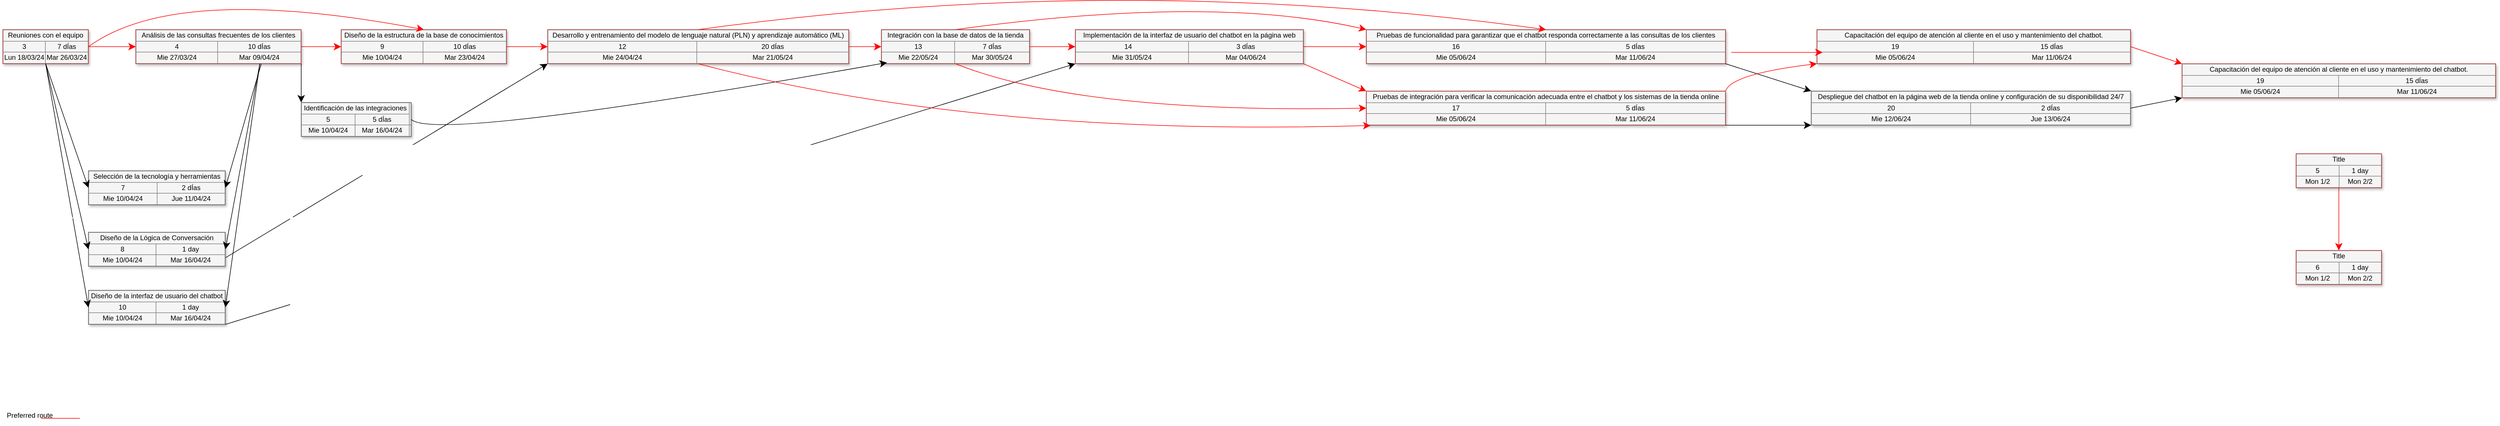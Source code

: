 <mxfile version="24.3.1" type="github">
  <diagram name="Page-1" id="9c096ad6-e400-ecc8-3e38-643d2caac077">
    <mxGraphModel dx="1323" dy="1865" grid="1" gridSize="10" guides="1" tooltips="1" connect="1" arrows="1" fold="1" page="1" pageScale="1.5" pageWidth="1169" pageHeight="826" background="none" math="0" shadow="0">
      <root>
        <mxCell id="0" style=";html=1;" />
        <mxCell id="1" style=";html=1;" parent="0" />
        <mxCell id="3cfceab9cabfe5b9-26" style="edgeStyle=none;curved=1;html=1;startSize=10;endArrow=classic;endFill=1;endSize=10;strokeColor=#FF0000;strokeWidth=1;fontSize=12;" parent="1" source="30e23a8a0b95c500-1" target="3cfceab9cabfe5b9-10" edge="1">
          <mxGeometry relative="1" as="geometry" />
        </mxCell>
        <mxCell id="30e23a8a0b95c500-1" value="&lt;table style=&quot;width: 100% ; height: 100% ; border-collapse: collapse&quot; width=&quot;100%&quot; border=&quot;1&quot;&gt;&lt;tbody&gt;&lt;tr&gt;&lt;td colspan=&quot;2&quot; align=&quot;center&quot;&gt;Reuniones con el equipo&lt;/td&gt;&lt;/tr&gt;&lt;tr&gt;&lt;td align=&quot;center&quot;&gt;3&lt;br&gt;&lt;/td&gt;&lt;td align=&quot;center&quot;&gt;&lt;font style=&quot;font-size: 12px;&quot;&gt;7 &lt;/font&gt;&lt;font style=&quot;font-size: 12px&quot;&gt;dÍas&lt;/font&gt;&lt;/td&gt;&lt;/tr&gt;&lt;tr&gt;&lt;td align=&quot;center&quot;&gt;&lt;font style=&quot;font-size: 12px;&quot;&gt;Lun 18/03/24&lt;br&gt;&lt;/font&gt;&lt;/td&gt;&lt;td align=&quot;center&quot;&gt;&lt;font style=&quot;font-size: 12px;&quot;&gt;Mar &lt;/font&gt;&lt;font style=&quot;font-size: 12px;&quot;&gt;26/03/24&lt;/font&gt;&lt;/td&gt;&lt;/tr&gt;&lt;/tbody&gt;&lt;/table&gt;" style="text;html=1;strokeColor=#FF0000;fillColor=#f5f5f5;overflow=fill;rounded=0;shadow=1;fontSize=12;align=center;" parent="1" vertex="1">
          <mxGeometry x="20" y="92" width="150" height="60" as="geometry" />
        </mxCell>
        <mxCell id="3cfceab9cabfe5b9-24" style="edgeStyle=none;curved=1;html=1;startSize=10;endArrow=classic;endFill=1;endSize=10;strokeColor=#FF0000;strokeWidth=1;fontSize=12;exitX=1;exitY=1;exitDx=0;exitDy=0;entryX=0;entryY=0;entryDx=0;entryDy=0;" parent="1" source="3cfceab9cabfe5b9-13" target="3cfceab9cabfe5b9-6" edge="1">
          <mxGeometry relative="1" as="geometry" />
        </mxCell>
        <mxCell id="3cfceab9cabfe5b9-6" value="&lt;table style=&quot;width: 100% ; height: 100% ; border-collapse: collapse&quot; width=&quot;100%&quot; border=&quot;1&quot;&gt;&lt;tbody&gt;&lt;tr&gt;&lt;td colspan=&quot;2&quot; align=&quot;center&quot;&gt;&lt;font style=&quot;font-size: 12px&quot;&gt;Pruebas de integración para verificar la comunicación adecuada entre el chatbot y los sistemas de la tienda online&lt;/font&gt;&lt;/td&gt;&lt;/tr&gt;&lt;tr&gt;&lt;td align=&quot;center&quot;&gt;17&lt;br&gt;&lt;/td&gt;&lt;td align=&quot;center&quot;&gt;&lt;font style=&quot;font-size: 12px&quot;&gt;5 &lt;/font&gt;&lt;font style=&quot;font-size: 12px&quot;&gt;dÍas&lt;/font&gt;&lt;/td&gt;&lt;/tr&gt;&lt;tr&gt;&lt;td align=&quot;center&quot;&gt;&lt;font style=&quot;font-size: 12px&quot;&gt;Mie&lt;/font&gt;&lt;font style=&quot;font-size: 12px&quot;&gt; 05/06/24&lt;/font&gt;&lt;/td&gt;&lt;td align=&quot;center&quot;&gt;&lt;font style=&quot;font-size: 12px&quot;&gt;Mar&lt;/font&gt;&lt;font style=&quot;font-size: 12px&quot;&gt; 11/06/24&lt;/font&gt;&lt;/td&gt;&lt;/tr&gt;&lt;/tbody&gt;&lt;/table&gt;" style="text;html=1;strokeColor=#FF0000;fillColor=#f5f5f5;overflow=fill;rounded=0;shadow=1;fontSize=12;align=center;" parent="1" vertex="1">
          <mxGeometry x="2410" y="200" width="630" height="60" as="geometry" />
        </mxCell>
        <mxCell id="3cfceab9cabfe5b9-7" value="&lt;table style=&quot;width: 100% ; height: 100% ; border-collapse: collapse&quot; width=&quot;100%&quot; border=&quot;1&quot;&gt;&lt;tbody&gt;&lt;tr&gt;&lt;td colspan=&quot;2&quot; align=&quot;center&quot;&gt;Identificación de las integraciones&lt;/td&gt;&lt;/tr&gt;&lt;tr&gt;&lt;td align=&quot;center&quot;&gt;5&lt;/td&gt;&lt;td align=&quot;center&quot;&gt;&lt;font style=&quot;font-size: 12px&quot;&gt;5 &lt;/font&gt;&lt;font style=&quot;font-size: 12px&quot;&gt;dÍas&lt;/font&gt;&lt;/td&gt;&lt;/tr&gt;&lt;tr&gt;&lt;td align=&quot;center&quot;&gt;&lt;font style=&quot;font-size: 12px&quot;&gt;Mie 10/04/24&lt;/font&gt;&lt;/td&gt;&lt;td align=&quot;center&quot;&gt;&lt;font style=&quot;font-size: 12px&quot;&gt;Mar 16/04/24&lt;/font&gt;&lt;/td&gt;&lt;td align=&quot;center&quot;&gt;&lt;br&gt;&lt;/td&gt;&lt;/tr&gt;&lt;/tbody&gt;&lt;/table&gt;" style="text;html=1;strokeColor=#666666;fillColor=#f5f5f5;overflow=fill;rounded=0;shadow=1;fontSize=12;align=center;" parent="1" vertex="1">
          <mxGeometry x="543" y="220" width="193" height="60" as="geometry" />
        </mxCell>
        <mxCell id="3cfceab9cabfe5b9-30" style="edgeStyle=none;curved=1;html=1;startSize=10;endArrow=classic;endFill=1;endSize=10;strokeColor=#FF0000;strokeWidth=1;fontSize=12;" parent="1" source="3cfceab9cabfe5b9-8" target="3cfceab9cabfe5b9-18" edge="1">
          <mxGeometry relative="1" as="geometry" />
        </mxCell>
        <mxCell id="3cfceab9cabfe5b9-8" value="&lt;table style=&quot;width: 100% ; height: 100% ; border-collapse: collapse&quot; width=&quot;100%&quot; border=&quot;1&quot;&gt;&lt;tbody&gt;&lt;tr&gt;&lt;td colspan=&quot;2&quot; align=&quot;center&quot;&gt;Diseño de la estructura de la base de conocimientos&lt;br&gt;&lt;/td&gt;&lt;/tr&gt;&lt;tr&gt;&lt;td align=&quot;center&quot;&gt;9&lt;br&gt;&lt;/td&gt;&lt;td align=&quot;center&quot;&gt;&lt;font style=&quot;font-size: 12px&quot;&gt;10 &lt;/font&gt;&lt;font style=&quot;font-size: 12px&quot;&gt;dÍas&lt;/font&gt;&lt;/td&gt;&lt;/tr&gt;&lt;tr&gt;&lt;td align=&quot;center&quot;&gt;&lt;font style=&quot;font-size: 12px&quot;&gt;Mie 10/04/24&lt;/font&gt;&lt;/td&gt;&lt;td align=&quot;center&quot;&gt;&lt;font style=&quot;font-size: 12px&quot;&gt;Mar 23/04/24&lt;/font&gt;&lt;/td&gt;&lt;/tr&gt;&lt;/tbody&gt;&lt;/table&gt;" style="text;html=1;strokeColor=#FF0000;fillColor=#f5f5f5;overflow=fill;rounded=0;shadow=1;fontSize=12;align=center;" parent="1" vertex="1">
          <mxGeometry x="613" y="92" width="290" height="60" as="geometry" />
        </mxCell>
        <mxCell id="3cfceab9cabfe5b9-23" style="edgeStyle=none;curved=1;html=1;startSize=10;endArrow=classic;endFill=1;endSize=10;strokeColor=#FF0000;strokeWidth=1;fontSize=12;exitX=1;exitY=0.5;exitDx=0;exitDy=0;entryX=0;entryY=0.5;entryDx=0;entryDy=0;" parent="1" source="3cfceab9cabfe5b9-18" target="3cfceab9cabfe5b9-9" edge="1">
          <mxGeometry relative="1" as="geometry" />
        </mxCell>
        <mxCell id="3cfceab9cabfe5b9-9" value="&lt;table style=&quot;width: 100% ; height: 100% ; border-collapse: collapse&quot; width=&quot;100%&quot; border=&quot;1&quot;&gt;&lt;tbody&gt;&lt;tr&gt;&lt;td colspan=&quot;2&quot; align=&quot;center&quot;&gt;Integración con la base de datos de la tienda&lt;/td&gt;&lt;/tr&gt;&lt;tr&gt;&lt;td align=&quot;center&quot;&gt;13&lt;/td&gt;&lt;td align=&quot;center&quot;&gt;&lt;font style=&quot;font-size: 12px&quot;&gt;7 &lt;/font&gt;&lt;font style=&quot;font-size: 12px&quot;&gt;dÍas&lt;/font&gt;&lt;/td&gt;&lt;/tr&gt;&lt;tr&gt;&lt;td align=&quot;center&quot;&gt;&lt;font style=&quot;font-size: 12px&quot;&gt;Mie&lt;/font&gt;&lt;font style=&quot;font-size: 12px&quot;&gt; 22/05/24&lt;/font&gt;&lt;/td&gt;&lt;td align=&quot;center&quot;&gt;&lt;font style=&quot;font-size: 12px&quot;&gt;Mar&lt;/font&gt;&lt;font style=&quot;font-size: 12px&quot;&gt; 30/05/24&lt;/font&gt;&lt;/td&gt;&lt;/tr&gt;&lt;/tbody&gt;&lt;/table&gt;" style="text;html=1;strokeColor=#FF0000;fillColor=#f5f5f5;overflow=fill;rounded=0;shadow=1;fontSize=12;align=center;" parent="1" vertex="1">
          <mxGeometry x="1560" y="92" width="260" height="60" as="geometry" />
        </mxCell>
        <mxCell id="3cfceab9cabfe5b9-27" style="edgeStyle=none;curved=1;html=1;startSize=10;endArrow=classic;endFill=1;endSize=10;strokeColor=#FF0000;strokeWidth=1;fontSize=12;exitX=1;exitY=0.5;exitDx=0;exitDy=0;entryX=0.5;entryY=0;entryDx=0;entryDy=0;" parent="1" source="30e23a8a0b95c500-1" target="3cfceab9cabfe5b9-8" edge="1">
          <mxGeometry relative="1" as="geometry">
            <mxPoint x="167" y="80" as="sourcePoint" />
            <mxPoint x="730" y="50" as="targetPoint" />
            <Array as="points">
              <mxPoint x="323" y="10" />
            </Array>
          </mxGeometry>
        </mxCell>
        <mxCell id="3cfceab9cabfe5b9-29" style="edgeStyle=none;curved=1;html=1;startSize=10;endArrow=classic;endFill=1;endSize=10;strokeColor=#FF0000;strokeWidth=1;fontSize=12;" parent="1" source="3cfceab9cabfe5b9-10" target="3cfceab9cabfe5b9-8" edge="1">
          <mxGeometry relative="1" as="geometry" />
        </mxCell>
        <mxCell id="3cfceab9cabfe5b9-10" value="&lt;table style=&quot;width: 100% ; height: 100% ; border-collapse: collapse&quot; width=&quot;100%&quot; border=&quot;1&quot;&gt;&lt;tbody&gt;&lt;tr&gt;&lt;td colspan=&quot;2&quot; align=&quot;center&quot;&gt;Análisis de las consultas frecuentes de los clientes&lt;br&gt;&lt;/td&gt;&lt;/tr&gt;&lt;tr&gt;&lt;td align=&quot;center&quot;&gt;4&lt;br&gt;&lt;/td&gt;&lt;td align=&quot;center&quot;&gt;&lt;font style=&quot;font-size: 12px&quot;&gt;10 dÍas&lt;/font&gt;&lt;/td&gt;&lt;/tr&gt;&lt;tr&gt;&lt;td align=&quot;center&quot;&gt;&lt;font style=&quot;font-size: 12px&quot;&gt;Mie 27/03/24&lt;/font&gt;&lt;/td&gt;&lt;td align=&quot;center&quot;&gt;&lt;font style=&quot;font-size: 12px&quot;&gt;Mar 09/04/24&lt;br&gt;&lt;/font&gt;&lt;/td&gt;&lt;/tr&gt;&lt;/tbody&gt;&lt;/table&gt;" style="text;html=1;strokeColor=#FF0000;fillColor=#f5f5f5;overflow=fill;rounded=0;shadow=1;fontSize=12;align=center;" parent="1" vertex="1">
          <mxGeometry x="253" y="92" width="290" height="60" as="geometry" />
        </mxCell>
        <mxCell id="3cfceab9cabfe5b9-11" value="&lt;table style=&quot;width: 100% ; height: 100% ; border-collapse: collapse&quot; width=&quot;100%&quot; border=&quot;1&quot;&gt;&lt;tbody&gt;&lt;tr&gt;&lt;td colspan=&quot;2&quot; align=&quot;center&quot;&gt;&lt;font style=&quot;font-size: 12px&quot;&gt;Selección de la tecnología y herramientas&lt;/font&gt;&lt;/td&gt;&lt;/tr&gt;&lt;tr&gt;&lt;td align=&quot;center&quot;&gt;7&lt;br&gt;&lt;/td&gt;&lt;td align=&quot;center&quot;&gt;&lt;font style=&quot;font-size: 12px&quot;&gt;2 &lt;/font&gt;&lt;font style=&quot;font-size: 12px&quot;&gt;dÍas&lt;/font&gt;&lt;/td&gt;&lt;/tr&gt;&lt;tr&gt;&lt;td align=&quot;center&quot;&gt;&lt;font style=&quot;font-size: 12px&quot;&gt;Mie 10/04/24&lt;/font&gt;&lt;/td&gt;&lt;td align=&quot;center&quot;&gt;&lt;font style=&quot;font-size: 12px&quot;&gt;Jue 11/04/24&lt;/font&gt;&lt;/td&gt;&lt;/tr&gt;&lt;/tbody&gt;&lt;/table&gt;" style="text;html=1;strokeColor=#666666;fillColor=#f5f5f5;overflow=fill;rounded=0;shadow=1;fontSize=12;align=center;" parent="1" vertex="1">
          <mxGeometry x="170" y="340" width="240" height="60" as="geometry" />
        </mxCell>
        <mxCell id="3cfceab9cabfe5b9-28" style="edgeStyle=none;curved=1;html=1;startSize=10;endArrow=classic;endFill=1;endSize=10;strokeColor=#FF0000;strokeWidth=1;fontSize=12;exitX=1;exitY=0.5;exitDx=0;exitDy=0;entryX=0;entryY=0.5;entryDx=0;entryDy=0;" parent="1" source="3cfceab9cabfe5b9-13" target="3cfceab9cabfe5b9-12" edge="1">
          <mxGeometry relative="1" as="geometry" />
        </mxCell>
        <mxCell id="3cfceab9cabfe5b9-12" value="&lt;table style=&quot;width: 100% ; height: 100% ; border-collapse: collapse&quot; width=&quot;100%&quot; border=&quot;1&quot;&gt;&lt;tbody&gt;&lt;tr&gt;&lt;td colspan=&quot;2&quot; align=&quot;center&quot;&gt;&lt;font style=&quot;font-size: 12px;&quot;&gt;Pruebas de funcionalidad para garantizar que el chatbot responda correctamente a las consultas de los clientes&lt;/font&gt;&lt;/td&gt;&lt;/tr&gt;&lt;tr&gt;&lt;td align=&quot;center&quot;&gt;&lt;font style=&quot;font-size: 12px;&quot;&gt;16&lt;/font&gt;&lt;/td&gt;&lt;td align=&quot;center&quot;&gt;&lt;font style=&quot;font-size: 12px&quot;&gt;5 &lt;/font&gt;&lt;font style=&quot;font-size: 12px&quot;&gt;dÍas&lt;/font&gt;&lt;/td&gt;&lt;/tr&gt;&lt;tr&gt;&lt;td align=&quot;center&quot;&gt;&lt;font style=&quot;font-size: 12px&quot;&gt;Mie&lt;/font&gt;&lt;font style=&quot;font-size: 12px&quot;&gt; 05/06/24&lt;/font&gt;&lt;/td&gt;&lt;td align=&quot;center&quot;&gt;&lt;font style=&quot;font-size: 12px&quot;&gt;Mar&lt;/font&gt;&lt;font style=&quot;font-size: 12px&quot;&gt; 11/06/24&lt;/font&gt;&lt;/td&gt;&lt;/tr&gt;&lt;/tbody&gt;&lt;/table&gt;" style="text;html=1;strokeColor=#FF0000;fillColor=#f5f5f5;overflow=fill;rounded=0;shadow=1;fontSize=12;align=center;" parent="1" vertex="1">
          <mxGeometry x="2410" y="92" width="630" height="60" as="geometry" />
        </mxCell>
        <mxCell id="3cfceab9cabfe5b9-44" style="edgeStyle=none;curved=1;html=1;startSize=10;endArrow=classic;endFill=1;endSize=10;strokeColor=#FF0000;strokeWidth=1;fontSize=12;exitX=1;exitY=0.5;exitDx=0;exitDy=0;entryX=0;entryY=0.5;entryDx=0;entryDy=0;" parent="1" source="3cfceab9cabfe5b9-9" target="3cfceab9cabfe5b9-13" edge="1">
          <mxGeometry relative="1" as="geometry" />
        </mxCell>
        <mxCell id="3cfceab9cabfe5b9-13" value="&lt;table style=&quot;width: 100% ; height: 100% ; border-collapse: collapse&quot; width=&quot;100%&quot; border=&quot;1&quot;&gt;&lt;tbody&gt;&lt;tr&gt;&lt;td colspan=&quot;2&quot; align=&quot;center&quot;&gt;Implementación de la interfaz de usuario del chatbot en la página web &lt;br&gt;&lt;/td&gt;&lt;/tr&gt;&lt;tr&gt;&lt;td align=&quot;center&quot;&gt;14&lt;span style=&quot;white-space: pre;&quot;&gt;&#x9;&lt;/span&gt;&lt;/td&gt;&lt;td align=&quot;center&quot;&gt;&lt;font style=&quot;font-size: 12px&quot;&gt;3 &lt;/font&gt;&lt;font style=&quot;font-size: 12px&quot;&gt;dÍas&lt;/font&gt;&lt;/td&gt;&lt;/tr&gt;&lt;tr&gt;&lt;td align=&quot;center&quot;&gt;&lt;font style=&quot;font-size: 12px&quot;&gt;Mie&lt;/font&gt;&lt;font style=&quot;font-size: 12px&quot;&gt; 31/05/24&lt;/font&gt;&lt;/td&gt;&lt;td align=&quot;center&quot;&gt;&lt;font style=&quot;font-size: 12px&quot;&gt;Mar&lt;/font&gt;&lt;font style=&quot;font-size: 12px&quot;&gt; 04/06/24&lt;/font&gt;&lt;/td&gt;&lt;/tr&gt;&lt;/tbody&gt;&lt;/table&gt;" style="text;html=1;strokeColor=#FF0000;fillColor=#f5f5f5;overflow=fill;rounded=0;shadow=1;fontSize=12;align=center;" parent="1" vertex="1">
          <mxGeometry x="1900" y="92" width="400" height="60" as="geometry" />
        </mxCell>
        <mxCell id="3cfceab9cabfe5b9-14" value="&lt;table border=&quot;1&quot; width=&quot;100%&quot; style=&quot;width: 100% ; height: 100% ; border-collapse: collapse&quot;&gt;&lt;tbody&gt;&lt;tr&gt;&lt;td colspan=&quot;2&quot; align=&quot;center&quot;&gt;&lt;font style=&quot;font-size: 12px&quot;&gt;Title&lt;/font&gt;&lt;/td&gt;&lt;/tr&gt;&lt;tr&gt;&lt;td align=&quot;center&quot;&gt;6&lt;/td&gt;&lt;td align=&quot;center&quot;&gt;&lt;font style=&quot;font-size: 12px&quot;&gt;1 day&lt;/font&gt;&lt;/td&gt;&lt;/tr&gt;&lt;tr&gt;&lt;td align=&quot;center&quot;&gt;&lt;font style=&quot;font-size: 12px&quot;&gt;Mon 1/2&lt;/font&gt;&lt;/td&gt;&lt;td align=&quot;center&quot;&gt;&lt;font style=&quot;font-size: 12px&quot;&gt;Mon 2/2&lt;/font&gt;&lt;/td&gt;&lt;/tr&gt;&lt;/tbody&gt;&lt;/table&gt;" style="text;html=1;strokeColor=#FF0000;fillColor=#f5f5f5;overflow=fill;rounded=0;shadow=1;fontSize=12;align=center;" parent="1" vertex="1">
          <mxGeometry x="4040" y="480" width="150" height="60" as="geometry" />
        </mxCell>
        <mxCell id="3cfceab9cabfe5b9-15" value="&lt;table style=&quot;width: 100% ; height: 100% ; border-collapse: collapse&quot; width=&quot;100%&quot; border=&quot;1&quot;&gt;&lt;tbody&gt;&lt;tr&gt;&lt;td colspan=&quot;2&quot; align=&quot;center&quot;&gt;&lt;font style=&quot;font-size: 12px&quot;&gt;Diseño de la Lógica de Conversación&lt;/font&gt;&lt;/td&gt;&lt;/tr&gt;&lt;tr&gt;&lt;td align=&quot;center&quot;&gt;8&lt;/td&gt;&lt;td align=&quot;center&quot;&gt;&lt;font style=&quot;font-size: 12px&quot;&gt;1 day&lt;/font&gt;&lt;/td&gt;&lt;/tr&gt;&lt;tr&gt;&lt;td align=&quot;center&quot;&gt;&lt;font style=&quot;font-size: 12px&quot;&gt;Mie 10/04/24&lt;/font&gt;&lt;/td&gt;&lt;td align=&quot;center&quot;&gt;&lt;font style=&quot;font-size: 12px&quot;&gt;Mar 16/04/24&lt;/font&gt;&lt;/td&gt;&lt;/tr&gt;&lt;/tbody&gt;&lt;/table&gt;" style="text;html=1;strokeColor=#666666;fillColor=#f5f5f5;overflow=fill;rounded=0;shadow=1;fontSize=12;align=center;" parent="1" vertex="1">
          <mxGeometry x="170" y="448" width="240" height="60" as="geometry" />
        </mxCell>
        <mxCell id="3cfceab9cabfe5b9-25" style="edgeStyle=none;curved=1;html=1;startSize=10;endArrow=classic;endFill=1;endSize=10;strokeColor=#FF0000;strokeWidth=1;fontSize=12;" parent="1" source="3cfceab9cabfe5b9-17" target="3cfceab9cabfe5b9-14" edge="1">
          <mxGeometry relative="1" as="geometry" />
        </mxCell>
        <mxCell id="3cfceab9cabfe5b9-17" value="&lt;table border=&quot;1&quot; width=&quot;100%&quot; style=&quot;width: 100% ; height: 100% ; border-collapse: collapse&quot;&gt;&lt;tbody&gt;&lt;tr&gt;&lt;td colspan=&quot;2&quot; align=&quot;center&quot;&gt;&lt;font style=&quot;font-size: 12px&quot;&gt;Title&lt;/font&gt;&lt;/td&gt;&lt;/tr&gt;&lt;tr&gt;&lt;td align=&quot;center&quot;&gt;5&lt;/td&gt;&lt;td align=&quot;center&quot;&gt;&lt;font style=&quot;font-size: 12px&quot;&gt;1 day&lt;/font&gt;&lt;/td&gt;&lt;/tr&gt;&lt;tr&gt;&lt;td align=&quot;center&quot;&gt;&lt;font style=&quot;font-size: 12px&quot;&gt;Mon 1/2&lt;/font&gt;&lt;/td&gt;&lt;td align=&quot;center&quot;&gt;&lt;font style=&quot;font-size: 12px&quot;&gt;Mon 2/2&lt;/font&gt;&lt;/td&gt;&lt;/tr&gt;&lt;/tbody&gt;&lt;/table&gt;" style="text;html=1;strokeColor=#FF0000;fillColor=#f5f5f5;overflow=fill;rounded=0;shadow=1;fontSize=12;align=center;" parent="1" vertex="1">
          <mxGeometry x="4040" y="310" width="150" height="60" as="geometry" />
        </mxCell>
        <mxCell id="3cfceab9cabfe5b9-18" value="&lt;table style=&quot;width: 100% ; height: 100% ; border-collapse: collapse&quot; width=&quot;100%&quot; border=&quot;1&quot;&gt;&lt;tbody&gt;&lt;tr&gt;&lt;td colspan=&quot;2&quot; align=&quot;center&quot;&gt;Desarrollo y entrenamiento del modelo de lenguaje natural (PLN) y aprendizaje automático (ML)&lt;/td&gt;&lt;/tr&gt;&lt;tr&gt;&lt;td align=&quot;center&quot;&gt;12&lt;br&gt;&lt;/td&gt;&lt;td align=&quot;center&quot;&gt;&lt;font style=&quot;font-size: 12px&quot;&gt;20 &lt;/font&gt;&lt;font style=&quot;font-size: 12px&quot;&gt;&lt;/font&gt;&lt;font style=&quot;font-size: 12px&quot;&gt;dÍas&lt;/font&gt;&lt;/td&gt;&lt;/tr&gt;&lt;tr&gt;&lt;td align=&quot;center&quot;&gt;&lt;font style=&quot;font-size: 12px&quot;&gt;Mie&lt;/font&gt;&lt;font style=&quot;font-size: 12px&quot;&gt; 24/04/24&lt;/font&gt;&lt;/td&gt;&lt;td align=&quot;center&quot;&gt;&lt;font style=&quot;font-size: 12px&quot;&gt;Mar 21/05/24&lt;/font&gt;&lt;/td&gt;&lt;/tr&gt;&lt;/tbody&gt;&lt;/table&gt;" style="text;html=1;strokeColor=#FF0000;fillColor=#f5f5f5;overflow=fill;rounded=0;shadow=1;fontSize=12;align=center;" parent="1" vertex="1">
          <mxGeometry x="975" y="92" width="528" height="60" as="geometry" />
        </mxCell>
        <mxCell id="3cfceab9cabfe5b9-19" value="&lt;table style=&quot;width: 100% ; height: 100% ; border-collapse: collapse&quot; width=&quot;100%&quot; border=&quot;1&quot;&gt;&lt;tbody&gt;&lt;tr&gt;&lt;td colspan=&quot;2&quot; align=&quot;center&quot;&gt;Diseño de la interfaz de usuario del chatbot&lt;/td&gt;&lt;/tr&gt;&lt;tr&gt;&lt;td align=&quot;center&quot;&gt;10&lt;/td&gt;&lt;td align=&quot;center&quot;&gt;&lt;font style=&quot;font-size: 12px&quot;&gt;1 day&lt;/font&gt;&lt;/td&gt;&lt;/tr&gt;&lt;tr&gt;&lt;td align=&quot;center&quot;&gt;&lt;font style=&quot;font-size: 12px&quot;&gt;Mie 10/04/24&lt;/font&gt;&lt;/td&gt;&lt;td align=&quot;center&quot;&gt;&lt;font style=&quot;font-size: 12px&quot;&gt;Mar 16/04/24&lt;/font&gt;&lt;/td&gt;&lt;/tr&gt;&lt;/tbody&gt;&lt;/table&gt;" style="text;html=1;strokeColor=#666666;fillColor=#f5f5f5;overflow=fill;rounded=0;shadow=1;fontSize=12;align=center;" parent="1" vertex="1">
          <mxGeometry x="170" y="550" width="240" height="60" as="geometry" />
        </mxCell>
        <mxCell id="3cfceab9cabfe5b9-46" value="&lt;table style=&quot;width: 100% ; height: 100% ; border-collapse: collapse&quot; width=&quot;100%&quot; border=&quot;1&quot;&gt;&lt;tbody&gt;&lt;tr&gt;&lt;td colspan=&quot;2&quot; align=&quot;center&quot;&gt;&lt;font style=&quot;font-size: 12px&quot;&gt;Despliegue del chatbot en la página web de la tienda online y configuración de su disponibilidad 24/7&lt;/font&gt;&lt;/td&gt;&lt;/tr&gt;&lt;tr&gt;&lt;td align=&quot;center&quot;&gt;20&lt;br&gt;&lt;/td&gt;&lt;td align=&quot;center&quot;&gt;&lt;font style=&quot;font-size: 12px&quot;&gt;2 &lt;/font&gt;&lt;font style=&quot;font-size: 12px&quot;&gt;dÍas&lt;/font&gt;&lt;/td&gt;&lt;/tr&gt;&lt;tr&gt;&lt;td align=&quot;center&quot;&gt;&lt;font style=&quot;font-size: 12px&quot;&gt;Mie&lt;/font&gt;&lt;font style=&quot;font-size: 12px&quot;&gt; 12/06/24&lt;/font&gt;&lt;/td&gt;&lt;td align=&quot;center&quot;&gt;Jue&lt;font style=&quot;font-size: 12px&quot;&gt; 13/06/24&lt;/font&gt;&lt;/td&gt;&lt;/tr&gt;&lt;/tbody&gt;&lt;/table&gt;" style="text;html=1;strokeColor=#666666;fillColor=#f5f5f5;overflow=fill;rounded=0;shadow=1;fontSize=12;align=center;" parent="1" vertex="1">
          <mxGeometry x="3190" y="200" width="560" height="60" as="geometry" />
        </mxCell>
        <mxCell id="3cfceab9cabfe5b9-59" value="" style="line;strokeWidth=1;html=1;rounded=1;fontSize=12;align=center;verticalAlign=middle;strokeColor=#FF0000;endFill=1;endArrow=classic;endSize=10;startSize=10;" parent="1" vertex="1">
          <mxGeometry x="87" y="770" width="68" height="10" as="geometry" />
        </mxCell>
        <mxCell id="3cfceab9cabfe5b9-60" value="Preferred route" style="text;html=1;strokeColor=none;fillColor=none;align=left;verticalAlign=middle;whiteSpace=wrap;rounded=0;shadow=1;fontSize=12;" parent="1" vertex="1">
          <mxGeometry x="25" y="760" width="143" height="20" as="geometry" />
        </mxCell>
        <mxCell id="KFRrXklQ8DPxGt_TwdVN-2" style="edgeStyle=none;curved=1;html=1;startSize=10;endArrow=classic;endFill=1;endSize=10;strokeWidth=1;fontSize=12;exitX=0.5;exitY=1;exitDx=0;exitDy=0;entryX=0;entryY=0.5;entryDx=0;entryDy=0;" edge="1" parent="1" source="30e23a8a0b95c500-1" target="3cfceab9cabfe5b9-11">
          <mxGeometry relative="1" as="geometry">
            <mxPoint x="113" y="192" as="sourcePoint" />
            <mxPoint x="508" y="280" as="targetPoint" />
          </mxGeometry>
        </mxCell>
        <mxCell id="KFRrXklQ8DPxGt_TwdVN-3" style="edgeStyle=none;curved=1;html=1;startSize=10;endArrow=classic;endFill=1;endSize=10;strokeWidth=1;fontSize=12;exitX=0.5;exitY=1;exitDx=0;exitDy=0;entryX=0;entryY=0.5;entryDx=0;entryDy=0;" edge="1" parent="1" source="30e23a8a0b95c500-1" target="3cfceab9cabfe5b9-15">
          <mxGeometry relative="1" as="geometry">
            <mxPoint x="105" y="162" as="sourcePoint" />
            <mxPoint x="333" y="400" as="targetPoint" />
          </mxGeometry>
        </mxCell>
        <mxCell id="KFRrXklQ8DPxGt_TwdVN-4" style="edgeStyle=none;curved=1;html=1;startSize=10;endArrow=classic;endFill=1;endSize=10;strokeWidth=1;fontSize=12;exitX=0.5;exitY=1;exitDx=0;exitDy=0;entryX=0;entryY=0.5;entryDx=0;entryDy=0;" edge="1" parent="1" source="30e23a8a0b95c500-1" target="3cfceab9cabfe5b9-19">
          <mxGeometry relative="1" as="geometry">
            <mxPoint x="105" y="162" as="sourcePoint" />
            <mxPoint x="333" y="508" as="targetPoint" />
          </mxGeometry>
        </mxCell>
        <mxCell id="KFRrXklQ8DPxGt_TwdVN-5" style="edgeStyle=none;curved=1;html=1;startSize=10;endArrow=classic;endFill=1;endSize=10;strokeWidth=1;fontSize=12;exitX=0.25;exitY=1;exitDx=0;exitDy=0;entryX=1;entryY=0.5;entryDx=0;entryDy=0;" edge="1" parent="1" target="3cfceab9cabfe5b9-11">
          <mxGeometry relative="1" as="geometry">
            <mxPoint x="473" y="152" as="sourcePoint" />
            <mxPoint x="470.5" y="390" as="targetPoint" />
          </mxGeometry>
        </mxCell>
        <mxCell id="KFRrXklQ8DPxGt_TwdVN-6" style="edgeStyle=none;curved=1;html=1;startSize=10;endArrow=classic;endFill=1;endSize=10;strokeWidth=1;fontSize=12;exitX=0.75;exitY=1;exitDx=0;exitDy=0;entryX=1;entryY=0.5;entryDx=0;entryDy=0;" edge="1" parent="1" source="3cfceab9cabfe5b9-10" target="3cfceab9cabfe5b9-15">
          <mxGeometry relative="1" as="geometry">
            <mxPoint x="336" y="162" as="sourcePoint" />
            <mxPoint x="333" y="400" as="targetPoint" />
          </mxGeometry>
        </mxCell>
        <mxCell id="KFRrXklQ8DPxGt_TwdVN-7" style="edgeStyle=none;curved=1;html=1;startSize=10;endArrow=classic;endFill=1;endSize=10;strokeWidth=1;fontSize=12;exitX=0.75;exitY=1;exitDx=0;exitDy=0;entryX=1;entryY=0.5;entryDx=0;entryDy=0;" edge="1" parent="1" source="3cfceab9cabfe5b9-10" target="3cfceab9cabfe5b9-19">
          <mxGeometry relative="1" as="geometry">
            <mxPoint x="481" y="162" as="sourcePoint" />
            <mxPoint x="483" y="508" as="targetPoint" />
          </mxGeometry>
        </mxCell>
        <mxCell id="KFRrXklQ8DPxGt_TwdVN-8" style="edgeStyle=none;curved=1;html=1;startSize=10;endArrow=classic;endFill=1;endSize=10;strokeWidth=1;fontSize=12;entryX=0;entryY=1;entryDx=0;entryDy=0;exitX=1;exitY=0.75;exitDx=0;exitDy=0;" edge="1" parent="1" source="3cfceab9cabfe5b9-15" target="3cfceab9cabfe5b9-18">
          <mxGeometry relative="1" as="geometry">
            <mxPoint x="500" y="492" as="sourcePoint" />
            <mxPoint x="570" y="610" as="targetPoint" />
          </mxGeometry>
        </mxCell>
        <mxCell id="KFRrXklQ8DPxGt_TwdVN-9" style="edgeStyle=none;curved=1;html=1;startSize=10;endArrow=classic;endFill=1;endSize=10;strokeWidth=1;fontSize=12;exitX=1;exitY=1;exitDx=0;exitDy=0;entryX=0;entryY=0;entryDx=0;entryDy=0;" edge="1" parent="1" source="3cfceab9cabfe5b9-10" target="3cfceab9cabfe5b9-7">
          <mxGeometry relative="1" as="geometry">
            <mxPoint x="483" y="162" as="sourcePoint" />
            <mxPoint x="420" y="380" as="targetPoint" />
          </mxGeometry>
        </mxCell>
        <mxCell id="KFRrXklQ8DPxGt_TwdVN-10" style="edgeStyle=none;curved=1;html=1;startSize=10;endArrow=classic;endFill=1;endSize=10;strokeWidth=1;fontSize=12;entryX=0.038;entryY=0.967;entryDx=0;entryDy=0;exitX=1;exitY=0.5;exitDx=0;exitDy=0;entryPerimeter=0;" edge="1" parent="1" source="3cfceab9cabfe5b9-7" target="3cfceab9cabfe5b9-9">
          <mxGeometry relative="1" as="geometry">
            <mxPoint x="420" y="503" as="sourcePoint" />
            <mxPoint x="985" y="162" as="targetPoint" />
            <Array as="points">
              <mxPoint x="780" y="290" />
            </Array>
          </mxGeometry>
        </mxCell>
        <mxCell id="KFRrXklQ8DPxGt_TwdVN-11" style="edgeStyle=none;curved=1;html=1;startSize=10;endArrow=classic;endFill=1;endSize=10;strokeWidth=1;fontSize=12;exitX=1;exitY=1;exitDx=0;exitDy=0;entryX=0;entryY=1;entryDx=0;entryDy=0;" edge="1" parent="1" source="3cfceab9cabfe5b9-19" target="3cfceab9cabfe5b9-13">
          <mxGeometry relative="1" as="geometry">
            <mxPoint x="460" y="601" as="sourcePoint" />
            <mxPoint x="1025" y="260" as="targetPoint" />
          </mxGeometry>
        </mxCell>
        <mxCell id="KFRrXklQ8DPxGt_TwdVN-12" style="edgeStyle=none;curved=1;html=1;startSize=10;endArrow=classic;endFill=1;endSize=10;strokeColor=#FF0000;strokeWidth=1;fontSize=12;exitX=0.5;exitY=0;exitDx=0;exitDy=0;entryX=0.5;entryY=0;entryDx=0;entryDy=0;" edge="1" parent="1" source="3cfceab9cabfe5b9-18" target="3cfceab9cabfe5b9-12">
          <mxGeometry relative="1" as="geometry">
            <mxPoint x="1446" y="40" as="sourcePoint" />
            <mxPoint x="1503" y="40" as="targetPoint" />
            <Array as="points">
              <mxPoint x="1980" y="-10" />
            </Array>
          </mxGeometry>
        </mxCell>
        <mxCell id="KFRrXklQ8DPxGt_TwdVN-13" style="edgeStyle=none;curved=1;html=1;startSize=10;endArrow=classic;endFill=1;endSize=10;strokeColor=#FF0000;strokeWidth=1;fontSize=12;entryX=0;entryY=0;entryDx=0;entryDy=0;exitX=0.5;exitY=0;exitDx=0;exitDy=0;" edge="1" parent="1" source="3cfceab9cabfe5b9-9" target="3cfceab9cabfe5b9-12">
          <mxGeometry relative="1" as="geometry">
            <mxPoint x="1710" y="40" as="sourcePoint" />
            <mxPoint x="1513" y="50" as="targetPoint" />
            <Array as="points">
              <mxPoint x="2140" y="30" />
            </Array>
          </mxGeometry>
        </mxCell>
        <mxCell id="KFRrXklQ8DPxGt_TwdVN-14" style="edgeStyle=none;curved=1;html=1;startSize=10;endArrow=classic;endFill=1;endSize=10;strokeColor=#FF0000;strokeWidth=1;fontSize=12;exitX=0.5;exitY=1;exitDx=0;exitDy=0;entryX=0;entryY=0.5;entryDx=0;entryDy=0;" edge="1" parent="1" source="3cfceab9cabfe5b9-9" target="3cfceab9cabfe5b9-6">
          <mxGeometry relative="1" as="geometry">
            <mxPoint x="1990" y="260" as="sourcePoint" />
            <mxPoint x="2100" y="260" as="targetPoint" />
            <Array as="points">
              <mxPoint x="1910" y="240" />
            </Array>
          </mxGeometry>
        </mxCell>
        <mxCell id="KFRrXklQ8DPxGt_TwdVN-15" style="edgeStyle=none;curved=1;html=1;startSize=10;endArrow=classic;endFill=1;endSize=10;strokeColor=#FF0000;strokeWidth=1;fontSize=12;exitX=0.5;exitY=1;exitDx=0;exitDy=0;entryX=0.012;entryY=1.008;entryDx=0;entryDy=0;entryPerimeter=0;" edge="1" parent="1" source="3cfceab9cabfe5b9-18" target="3cfceab9cabfe5b9-6">
          <mxGeometry relative="1" as="geometry">
            <mxPoint x="1503" y="192" as="sourcePoint" />
            <mxPoint x="2223" y="270" as="targetPoint" />
            <Array as="points">
              <mxPoint x="1723" y="280" />
            </Array>
          </mxGeometry>
        </mxCell>
        <mxCell id="KFRrXklQ8DPxGt_TwdVN-16" value="&lt;table style=&quot;width: 100% ; height: 100% ; border-collapse: collapse&quot; width=&quot;100%&quot; border=&quot;1&quot;&gt;&lt;tbody&gt;&lt;tr&gt;&lt;td colspan=&quot;2&quot; align=&quot;center&quot;&gt;Capacitación del equipo de atención al cliente en el uso y mantenimiento del chatbot.&lt;/td&gt;&lt;/tr&gt;&lt;tr&gt;&lt;td align=&quot;center&quot;&gt;&lt;font style=&quot;font-size: 12px;&quot;&gt;19&lt;/font&gt;&lt;/td&gt;&lt;td align=&quot;center&quot;&gt;&lt;font style=&quot;font-size: 12px&quot;&gt;15 &lt;/font&gt;&lt;font style=&quot;font-size: 12px&quot;&gt;dÍas&lt;/font&gt;&lt;/td&gt;&lt;/tr&gt;&lt;tr&gt;&lt;td align=&quot;center&quot;&gt;&lt;font style=&quot;font-size: 12px&quot;&gt;Mie&lt;/font&gt;&lt;font style=&quot;font-size: 12px&quot;&gt; 05/06/24&lt;/font&gt;&lt;/td&gt;&lt;td align=&quot;center&quot;&gt;&lt;font style=&quot;font-size: 12px&quot;&gt;Mar&lt;/font&gt;&lt;font style=&quot;font-size: 12px&quot;&gt; 11/06/24&lt;/font&gt;&lt;/td&gt;&lt;/tr&gt;&lt;/tbody&gt;&lt;/table&gt;" style="text;html=1;strokeColor=#FF0000;fillColor=#f5f5f5;overflow=fill;rounded=0;shadow=1;fontSize=12;align=center;" vertex="1" parent="1">
          <mxGeometry x="3200" y="92" width="550" height="60" as="geometry" />
        </mxCell>
        <mxCell id="KFRrXklQ8DPxGt_TwdVN-17" style="edgeStyle=none;curved=1;html=1;startSize=10;endArrow=classic;endFill=1;endSize=10;strokeWidth=1;fontSize=12;exitX=1;exitY=1;exitDx=0;exitDy=0;entryX=0;entryY=1;entryDx=0;entryDy=0;" edge="1" parent="1" source="3cfceab9cabfe5b9-6" target="3cfceab9cabfe5b9-46">
          <mxGeometry relative="1" as="geometry">
            <mxPoint x="3040" y="400" as="sourcePoint" />
            <mxPoint x="3135" y="400" as="targetPoint" />
          </mxGeometry>
        </mxCell>
        <mxCell id="KFRrXklQ8DPxGt_TwdVN-18" style="edgeStyle=none;curved=1;html=1;startSize=10;endArrow=classic;endFill=1;endSize=10;strokeWidth=1;fontSize=12;exitX=1;exitY=1;exitDx=0;exitDy=0;entryX=0;entryY=0;entryDx=0;entryDy=0;" edge="1" parent="1" source="3cfceab9cabfe5b9-12" target="3cfceab9cabfe5b9-46">
          <mxGeometry relative="1" as="geometry">
            <mxPoint x="3050" y="150.57" as="sourcePoint" />
            <mxPoint x="3145" y="150.57" as="targetPoint" />
          </mxGeometry>
        </mxCell>
        <mxCell id="KFRrXklQ8DPxGt_TwdVN-19" style="edgeStyle=none;curved=1;html=1;startSize=10;endArrow=classic;endFill=1;endSize=10;strokeColor=#FF0000;strokeWidth=1;fontSize=12;exitX=1;exitY=0.5;exitDx=0;exitDy=0;entryX=0;entryY=0;entryDx=0;entryDy=0;" edge="1" parent="1" source="KFRrXklQ8DPxGt_TwdVN-16" target="KFRrXklQ8DPxGt_TwdVN-21">
          <mxGeometry relative="1" as="geometry">
            <mxPoint x="3710" y="100.0" as="sourcePoint" />
            <mxPoint x="3870" y="100.0" as="targetPoint" />
          </mxGeometry>
        </mxCell>
        <mxCell id="KFRrXklQ8DPxGt_TwdVN-20" style="edgeStyle=none;curved=1;html=1;startSize=10;endArrow=classic;endFill=1;endSize=10;strokeColor=#FF0000;strokeWidth=1;fontSize=12;exitX=1;exitY=0;exitDx=0;exitDy=0;entryX=0;entryY=1;entryDx=0;entryDy=0;" edge="1" parent="1" source="3cfceab9cabfe5b9-6" target="KFRrXklQ8DPxGt_TwdVN-16">
          <mxGeometry relative="1" as="geometry">
            <mxPoint x="3050" y="132" as="sourcePoint" />
            <mxPoint x="3210" y="132" as="targetPoint" />
            <Array as="points">
              <mxPoint x="3050" y="170" />
            </Array>
          </mxGeometry>
        </mxCell>
        <mxCell id="KFRrXklQ8DPxGt_TwdVN-21" value="&lt;table style=&quot;width: 100% ; height: 100% ; border-collapse: collapse&quot; width=&quot;100%&quot; border=&quot;1&quot;&gt;&lt;tbody&gt;&lt;tr&gt;&lt;td colspan=&quot;2&quot; align=&quot;center&quot;&gt;Capacitación del equipo de atención al cliente en el uso y mantenimiento del chatbot.&lt;/td&gt;&lt;/tr&gt;&lt;tr&gt;&lt;td align=&quot;center&quot;&gt;&lt;font style=&quot;font-size: 12px;&quot;&gt;19&lt;/font&gt;&lt;/td&gt;&lt;td align=&quot;center&quot;&gt;&lt;font style=&quot;font-size: 12px&quot;&gt;15 &lt;/font&gt;&lt;font style=&quot;font-size: 12px&quot;&gt;dÍas&lt;/font&gt;&lt;/td&gt;&lt;/tr&gt;&lt;tr&gt;&lt;td align=&quot;center&quot;&gt;&lt;font style=&quot;font-size: 12px&quot;&gt;Mie&lt;/font&gt;&lt;font style=&quot;font-size: 12px&quot;&gt; 05/06/24&lt;/font&gt;&lt;/td&gt;&lt;td align=&quot;center&quot;&gt;&lt;font style=&quot;font-size: 12px&quot;&gt;Mar&lt;/font&gt;&lt;font style=&quot;font-size: 12px&quot;&gt; 11/06/24&lt;/font&gt;&lt;/td&gt;&lt;/tr&gt;&lt;/tbody&gt;&lt;/table&gt;" style="text;html=1;strokeColor=#FF0000;fillColor=#f5f5f5;overflow=fill;rounded=0;shadow=1;fontSize=12;align=center;" vertex="1" parent="1">
          <mxGeometry x="3840" y="152" width="550" height="60" as="geometry" />
        </mxCell>
        <mxCell id="KFRrXklQ8DPxGt_TwdVN-22" style="edgeStyle=none;curved=1;html=1;startSize=10;endArrow=classic;endFill=1;endSize=10;strokeWidth=1;fontSize=12;exitX=1;exitY=0.5;exitDx=0;exitDy=0;entryX=0;entryY=1;entryDx=0;entryDy=0;" edge="1" parent="1" source="3cfceab9cabfe5b9-46" target="KFRrXklQ8DPxGt_TwdVN-21">
          <mxGeometry relative="1" as="geometry">
            <mxPoint x="3740" y="270" as="sourcePoint" />
            <mxPoint x="3890" y="270" as="targetPoint" />
          </mxGeometry>
        </mxCell>
        <mxCell id="KFRrXklQ8DPxGt_TwdVN-23" style="edgeStyle=none;curved=1;html=1;startSize=10;endArrow=classic;endFill=1;endSize=10;strokeColor=#FF0000;strokeWidth=1;fontSize=12;exitX=1;exitY=0.5;exitDx=0;exitDy=0;entryX=0;entryY=0.5;entryDx=0;entryDy=0;" edge="1" parent="1">
          <mxGeometry relative="1" as="geometry">
            <mxPoint x="3050" y="132" as="sourcePoint" />
            <mxPoint x="3210" y="132" as="targetPoint" />
          </mxGeometry>
        </mxCell>
      </root>
    </mxGraphModel>
  </diagram>
</mxfile>
